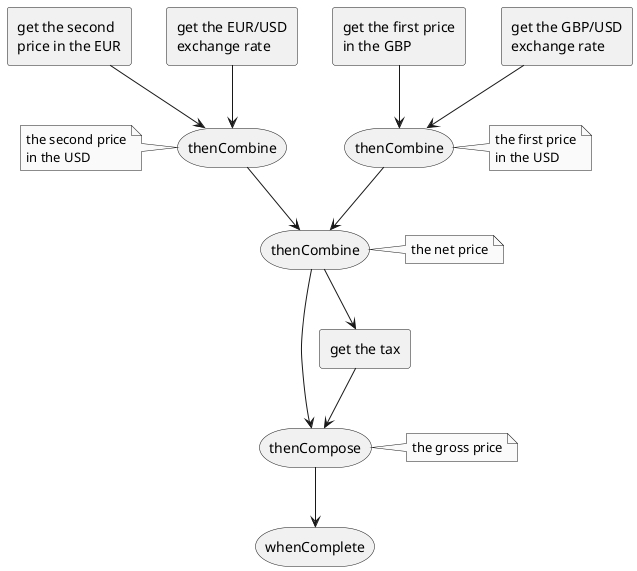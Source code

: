 @startuml

scale 1.0
skinparam monochrome true

rectangle "get the first price\nin the GBP" as step1
rectangle "get the GBP/USD\nexchange rate" as step2
storage  "thenCombine" as step3
note right of step3: the first price\nin the USD

rectangle "get the second\nprice in the EUR" as step4
rectangle "get the EUR/USD\nexchange rate" as step5
storage  "thenCombine" as step6
note left of step6: the second price\nin the USD

storage  "thenCombine" as step7
note right of step7: the net price

rectangle "get the tax" as step7b

storage  "thenCompose" as step8
note right of step8: the gross price

storage  "whenComplete" as step9

step1 --> step3
step2 --> step3

step4 --> step6
step5 --> step6

step3 --> step7
step6 --> step7

step7 --> step7b
step7 --> step8
step7b --> step8

step8 --> step9
'step3 -[dashed]-> step9
'step6 -[dashed]-> step9
'step7 -[dashed]-> step9
'step8 -[dashed]-> step9

@enduml
